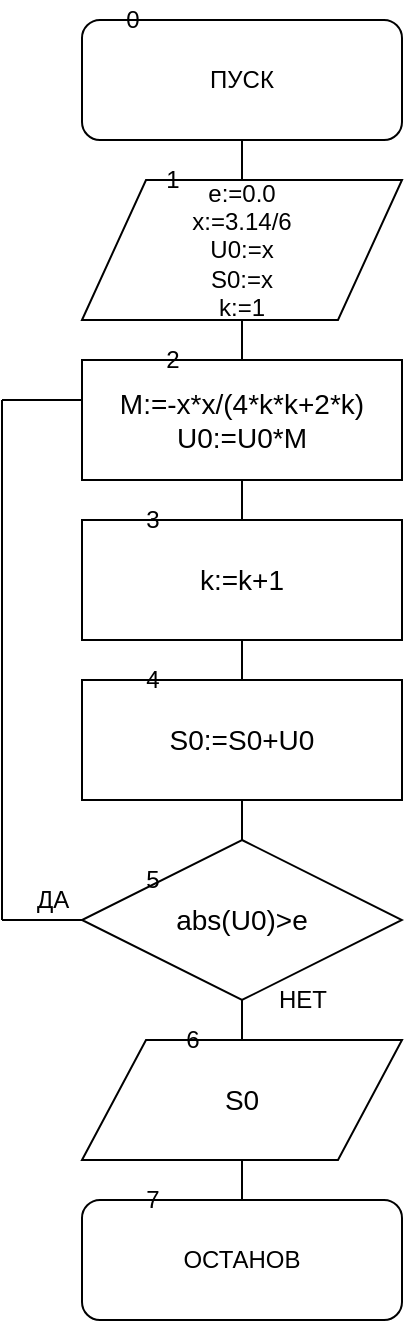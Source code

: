 <mxfile version="12.3.7" type="device" pages="1"><diagram id="yH71NfCZlAfo-fDzexQo" name="Page-1"><mxGraphModel dx="1220" dy="723" grid="1" gridSize="10" guides="1" tooltips="1" connect="1" arrows="1" fold="1" page="1" pageScale="1" pageWidth="827" pageHeight="1169" math="0" shadow="0"><root><mxCell id="0"/><mxCell id="1" parent="0"/><mxCell id="Sb4yW67kby4v-cNncqOI-4" value="" style="endArrow=none;html=1;entryX=0.5;entryY=1;entryDx=0;entryDy=0;exitX=0.5;exitY=0;exitDx=0;exitDy=0;" parent="1" source="JGf3C66SoC4WzDraEPfs-2" target="JGf3C66SoC4WzDraEPfs-1" edge="1"><mxGeometry width="50" height="50" relative="1" as="geometry"><mxPoint x="360" y="160" as="sourcePoint"/><mxPoint x="410" y="110" as="targetPoint"/></mxGeometry></mxCell><mxCell id="JGf3C66SoC4WzDraEPfs-1" value="&lt;font style=&quot;vertical-align: inherit&quot;&gt;&lt;font style=&quot;vertical-align: inherit&quot;&gt;ПУСК&lt;/font&gt;&lt;/font&gt;" style="rounded=1;whiteSpace=wrap;html=1;" parent="1" vertex="1"><mxGeometry x="160" y="20" width="160" height="60" as="geometry"/></mxCell><mxCell id="JGf3C66SoC4WzDraEPfs-2" value="&lt;font style=&quot;vertical-align: inherit&quot;&gt;&lt;font style=&quot;vertical-align: inherit&quot;&gt;ОСТАНОВ&lt;/font&gt;&lt;/font&gt;" style="rounded=1;whiteSpace=wrap;html=1;" parent="1" vertex="1"><mxGeometry x="160" y="610" width="160" height="60" as="geometry"/></mxCell><mxCell id="JGf3C66SoC4WzDraEPfs-3" value="&lt;div&gt;e:=0.0&lt;/div&gt;&lt;div&gt;x:=3.14/6&lt;/div&gt;&lt;div&gt;U0:=x&lt;/div&gt;&lt;div&gt;S0:=x&lt;/div&gt;&lt;div&gt;k:=1&lt;/div&gt;" style="shape=parallelogram;perimeter=parallelogramPerimeter;whiteSpace=wrap;html=1;" parent="1" vertex="1"><mxGeometry x="160" y="100" width="160" height="70" as="geometry"/></mxCell><mxCell id="JGf3C66SoC4WzDraEPfs-5" value="&lt;div&gt;&lt;span style=&quot;font-size: 14px&quot;&gt;M:=-x*x/(4*k*k+2*k)&lt;/span&gt;&lt;/div&gt;&lt;div&gt;&lt;span style=&quot;font-size: 14px&quot;&gt;U0:=U0*M&lt;/span&gt;&lt;/div&gt;" style="rounded=0;whiteSpace=wrap;html=1;" parent="1" vertex="1"><mxGeometry x="160" y="190" width="160" height="60" as="geometry"/></mxCell><mxCell id="JGf3C66SoC4WzDraEPfs-8" value="&lt;font style=&quot;font-size: 14px&quot;&gt;abs(U0)&amp;gt;e&lt;/font&gt;" style="rhombus;whiteSpace=wrap;html=1;" parent="1" vertex="1"><mxGeometry x="160" y="430" width="160" height="80" as="geometry"/></mxCell><mxCell id="JGf3C66SoC4WzDraEPfs-10" value="НЕТ" style="text;html=1;align=center;verticalAlign=middle;resizable=0;points=[];;autosize=1;" parent="1" vertex="1"><mxGeometry x="250" y="500" width="40" height="20" as="geometry"/></mxCell><mxCell id="JGf3C66SoC4WzDraEPfs-11" value="" style="endArrow=none;html=1;entryX=0;entryY=0.5;entryDx=0;entryDy=0;" parent="1" edge="1"><mxGeometry width="50" height="50" relative="1" as="geometry"><mxPoint x="120" y="470" as="sourcePoint"/><mxPoint x="160" y="470" as="targetPoint"/></mxGeometry></mxCell><mxCell id="JGf3C66SoC4WzDraEPfs-12" value="" style="endArrow=none;html=1;" parent="1" edge="1"><mxGeometry width="50" height="50" relative="1" as="geometry"><mxPoint x="120" y="210" as="sourcePoint"/><mxPoint x="120" y="470" as="targetPoint"/></mxGeometry></mxCell><mxCell id="JGf3C66SoC4WzDraEPfs-13" value="" style="endArrow=none;html=1;entryX=0;entryY=0.5;entryDx=0;entryDy=0;" parent="1" edge="1"><mxGeometry width="50" height="50" relative="1" as="geometry"><mxPoint x="120" y="210" as="sourcePoint"/><mxPoint x="160" y="210" as="targetPoint"/></mxGeometry></mxCell><mxCell id="JGf3C66SoC4WzDraEPfs-14" value="ДА" style="text;html=1;align=center;verticalAlign=middle;resizable=0;points=[];;autosize=1;" parent="1" vertex="1"><mxGeometry x="130" y="450" width="30" height="20" as="geometry"/></mxCell><mxCell id="JGf3C66SoC4WzDraEPfs-15" value="0" style="text;html=1;align=center;verticalAlign=middle;resizable=0;points=[];;autosize=1;" parent="1" vertex="1"><mxGeometry x="175" y="10" width="20" height="20" as="geometry"/></mxCell><mxCell id="Sb4yW67kby4v-cNncqOI-1" value="&lt;font style=&quot;font-size: 14px&quot;&gt;k:=k+1&lt;/font&gt;" style="rounded=0;whiteSpace=wrap;html=1;" parent="1" vertex="1"><mxGeometry x="160" y="270" width="160" height="60" as="geometry"/></mxCell><mxCell id="Sb4yW67kby4v-cNncqOI-2" value="&lt;div&gt;&lt;span style=&quot;font-size: 14px&quot;&gt;S0:=S0+U0&lt;/span&gt;&lt;/div&gt;" style="rounded=0;whiteSpace=wrap;html=1;" parent="1" vertex="1"><mxGeometry x="160" y="350" width="160" height="60" as="geometry"/></mxCell><mxCell id="Sb4yW67kby4v-cNncqOI-3" value="&lt;font style=&quot;font-size: 14px&quot;&gt;S0&lt;/font&gt;" style="shape=parallelogram;perimeter=parallelogramPerimeter;whiteSpace=wrap;html=1;" parent="1" vertex="1"><mxGeometry x="160" y="530" width="160" height="60" as="geometry"/></mxCell><mxCell id="Sb4yW67kby4v-cNncqOI-5" value="1" style="text;html=1;align=center;verticalAlign=middle;resizable=0;points=[];;autosize=1;" parent="1" vertex="1"><mxGeometry x="195" y="90" width="20" height="20" as="geometry"/></mxCell><mxCell id="Sb4yW67kby4v-cNncqOI-6" value="2" style="text;html=1;align=center;verticalAlign=middle;resizable=0;points=[];;autosize=1;" parent="1" vertex="1"><mxGeometry x="195" y="180" width="20" height="20" as="geometry"/></mxCell><mxCell id="Sb4yW67kby4v-cNncqOI-7" value="3" style="text;html=1;align=center;verticalAlign=middle;resizable=0;points=[];;autosize=1;" parent="1" vertex="1"><mxGeometry x="185" y="260" width="20" height="20" as="geometry"/></mxCell><mxCell id="Sb4yW67kby4v-cNncqOI-8" value="4" style="text;html=1;align=center;verticalAlign=middle;resizable=0;points=[];;autosize=1;" parent="1" vertex="1"><mxGeometry x="185" y="340" width="20" height="20" as="geometry"/></mxCell><mxCell id="Sb4yW67kby4v-cNncqOI-9" value="5" style="text;html=1;align=center;verticalAlign=middle;resizable=0;points=[];;autosize=1;" parent="1" vertex="1"><mxGeometry x="185" y="440" width="20" height="20" as="geometry"/></mxCell><mxCell id="Sb4yW67kby4v-cNncqOI-10" value="6" style="text;html=1;align=center;verticalAlign=middle;resizable=0;points=[];;autosize=1;" parent="1" vertex="1"><mxGeometry x="205" y="520" width="20" height="20" as="geometry"/></mxCell><mxCell id="Sb4yW67kby4v-cNncqOI-11" value="7" style="text;html=1;align=center;verticalAlign=middle;resizable=0;points=[];;autosize=1;" parent="1" vertex="1"><mxGeometry x="185" y="600" width="20" height="20" as="geometry"/></mxCell></root></mxGraphModel></diagram></mxfile>